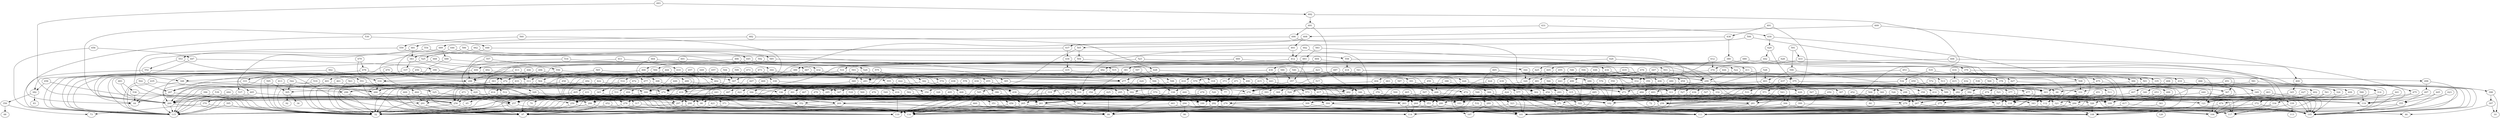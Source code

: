 digraph Pairs {
	256 -> 32
	256 -> 97
	257 -> 32
	257 -> 116
	258 -> 105
	258 -> 110
	259 -> 97
	259 -> 116
	260 -> 115
	260 -> 32
	261 -> 101
	261 -> 32
	262 -> 257
	262 -> 104
	263 -> 111
	263 -> 114
	264 -> 101
	264 -> 114
	265 -> 111
	265 -> 110
	266 -> 256
	266 -> 110
	267 -> 105
	267 -> 116
	268 -> 258
	268 -> 103
	269 -> 101
	269 -> 115
	270 -> 121
	270 -> 32
	271 -> 116
	271 -> 105
	272 -> 116
	272 -> 32
	273 -> 111
	273 -> 102
	274 -> 100
	274 -> 32
	275 -> 114
	275 -> 111
	276 -> 101
	276 -> 110
	277 -> 262
	277 -> 261
	278 -> 115
	278 -> 101
	279 -> 97
	279 -> 108
	280 -> 46
	280 -> 32
	281 -> 114
	281 -> 101
	282 -> 112
	282 -> 275
	283 -> 268
	283 -> 32
	284 -> 105
	284 -> 99
	285 -> 100
	285 -> 259
	286 -> 115
	286 -> 116
	287 -> 44
	287 -> 32
	288 -> 285
	288 -> 97
	289 -> 101
	289 -> 107
	290 -> 32
	290 -> 99
	291 -> 97
	291 -> 110
	292 -> 117
	292 -> 115
	293 -> 99
	293 -> 271
	294 -> 90
	294 -> 101
	295 -> 294
	295 -> 289
	296 -> 256
	296 -> 32
	297 -> 111
	297 -> 32
	298 -> 279
	298 -> 121
	299 -> 262
	299 -> 101
	300 -> 263
	300 -> 32
	301 -> 265
	301 -> 32
	302 -> 256
	302 -> 108
	303 -> 111
	303 -> 109
	304 -> 117
	304 -> 110
	305 -> 92
	305 -> 34
	306 -> 117
	306 -> 114
	307 -> 273
	307 -> 32
	308 -> 266
	308 -> 298
	309 -> 116
	309 -> 101
	310 -> 105
	310 -> 260
	311 -> 100
	311 -> 101
	312 -> 267
	312 -> 270
	313 -> 295
	313 -> 32
	314 -> 109
	314 -> 105
	315 -> 259
	315 -> 105
	316 -> 266
	316 -> 274
	317 -> 97
	317 -> 114
	318 -> 302
	318 -> 264
	319 -> 278
	319 -> 99
	320 -> 319
	320 -> 306
	321 -> 108
	321 -> 101
	322 -> 116
	322 -> 104
	323 -> 99
	323 -> 104
	324 -> 118
	324 -> 105
	325 -> 257
	325 -> 297
	326 -> 108
	326 -> 111
	327 -> 111
	327 -> 108
	328 -> 32
	328 -> 258
	329 -> 99
	329 -> 291
	330 -> 262
	330 -> 259
	331 -> 118
	331 -> 101
	332 -> 118
	332 -> 264
	333 -> 286
	333 -> 260
	334 -> 117
	334 -> 108
	335 -> 267
	335 -> 121
	336 -> 114
	336 -> 269
	337 -> 308
	337 -> 115
	338 -> 259
	338 -> 323
	339 -> 113
	339 -> 117
	340 -> 112
	340 -> 111
	341 -> 110
	341 -> 111
	342 -> 309
	342 -> 274
	343 -> 111
	343 -> 117
	344 -> 320
	344 -> 312
	345 -> 267
	345 -> 104
	346 -> 109
	346 -> 97
	347 -> 99
	347 -> 269
	348 -> 44
	348 -> 266
	349 -> 105
	349 -> 102
	350 -> 32
	350 -> 102
	351 -> 101
	351 -> 99
	352 -> 101
	352 -> 97
	353 -> 105
	353 -> 115
	354 -> 304
	354 -> 116
	355 -> 105
	355 -> 101
	356 -> 73
	356 -> 68
	357 -> 293
	357 -> 265
	358 -> 119
	358 -> 263
	359 -> 358
	359 -> 107
	360 -> 105
	360 -> 103
	361 -> 101
	361 -> 120
	362 -> 326
	362 -> 103
	363 -> 329
	363 -> 32
	364 -> 318
	364 -> 116
	365 -> 280
	365 -> 65
	366 -> 284
	366 -> 259
	367 -> 108
	367 -> 121
	368 -> 98
	368 -> 101
	369 -> 98
	369 -> 270
	370 -> 73
	370 -> 110
	371 -> 104
	371 -> 97
	372 -> 105
	372 -> 111
	373 -> 256
	373 -> 293
	374 -> 373
	374 -> 118
	375 -> 258
	375 -> 118
	376 -> 269
	376 -> 271
	377 -> 109
	377 -> 101
	378 -> 303
	378 -> 282
	379 -> 378
	379 -> 314
	380 -> 379
	380 -> 278
	381 -> 354
	381 -> 283
	382 -> 356
	382 -> 83
	383 -> 337
	383 -> 272
	384 -> 282
	384 -> 324
	385 -> 293
	385 -> 301
	386 -> 116
	386 -> 276
	387 -> 263
	387 -> 109
	388 -> 261
	388 -> 273
	389 -> 318
	389 -> 272
	390 -> 308
	390 -> 333
	391 -> 100
	391 -> 366
	392 -> 103
	392 -> 104
	393 -> 259
	393 -> 101
	394 -> 264
	394 -> 32
	395 -> 32
	395 -> 115
	396 -> 116
	396 -> 260
	397 -> 46
	397 -> 10
	398 -> 397
	398 -> 10
	399 -> 99
	399 -> 105
	400 -> 119
	400 -> 345
	401 -> 266
	401 -> 32
	402 -> 284
	402 -> 372
	403 -> 402
	403 -> 292
	404 -> 376
	404 -> 103
	405 -> 263
	405 -> 260
	406 -> 109
	406 -> 338
	407 -> 339
	407 -> 264
	408 -> 407
	408 -> 121
	409 -> 104
	409 -> 121
	410 -> 409
	410 -> 340
	411 -> 410
	411 -> 322
	412 -> 411
	412 -> 269
	413 -> 330
	413 -> 32
	414 -> 102
	414 -> 284
	415 -> 315
	415 -> 301
	416 -> 264
	416 -> 110
	417 -> 105
	417 -> 114
	418 -> 277
	418 -> 102
	419 -> 101
	419 -> 260
	420 -> 257
	420 -> 114
	421 -> 97
	421 -> 99
	422 -> 362
	422 -> 260
	423 -> 268
	423 -> 277
	424 -> 111
	424 -> 100
	425 -> 261
	425 -> 99
	426 -> 311
	426 -> 309
	427 -> 314
	427 -> 392
	428 -> 427
	428 -> 272
	429 -> 399
	429 -> 100
	430 -> 277
	430 -> 99
	431 -> 280
	431 -> 370
	432 -> 299
	432 -> 256
	433 -> 374
	433 -> 335
	434 -> 375
	434 -> 404
	435 -> 391
	435 -> 405
	436 -> 435
	436 -> 273
	437 -> 436
	437 -> 290
	438 -> 437
	438 -> 380
	439 -> 292
	439 -> 261
	440 -> 267
	440 -> 32
	441 -> 105
	441 -> 109
	442 -> 104
	442 -> 381
	443 -> 282
	443 -> 347
	444 -> 443
	444 -> 260
	445 -> 119
	445 -> 104
	446 -> 313
	446 -> 288
	447 -> 44
	447 -> 390
	448 -> 299
	448 -> 383
	449 -> 116
	449 -> 416
	450 -> 287
	450 -> 313
	451 -> 111
	451 -> 112
	452 -> 109
	452 -> 263
	453 -> 384
	453 -> 311
	454 -> 257
	454 -> 119
	455 -> 454
	455 -> 297
	456 -> 101
	456 -> 116
	457 -> 283
	457 -> 288
	458 -> 266
	458 -> 270
	459 -> 315
	459 -> 265
	460 -> 116
	460 -> 114
	461 -> 287
	461 -> 258
	462 -> 332
	462 -> 115
	463 -> 105
	463 -> 281
	464 -> 290
	464 -> 291
	465 -> 341
	465 -> 271
	466 -> 348
	466 -> 100
	467 -> 257
	467 -> 111
	468 -> 290
	468 -> 281
	469 -> 468
	469 -> 259
	470 -> 100
	470 -> 269
	471 -> 101
	471 -> 274
	472 -> 103
	472 -> 258
	473 -> 263
	473 -> 272
	474 -> 104
	474 -> 111
	475 -> 474
	475 -> 119
	476 -> 280
	476 -> 70
	477 -> 327
	477 -> 321
	478 -> 32
	478 -> 112
	479 -> 97
	479 -> 100
	480 -> 108
	480 -> 270
	481 -> 429
	481 -> 276
	482 -> 272
	482 -> 426
	483 -> 482
	483 -> 357
	484 -> 112
	484 -> 265
	485 -> 115
	485 -> 261
	486 -> 344
	486 -> 288
	487 -> 267
	487 -> 115
	488 -> 361
	488 -> 112
	489 -> 350
	489 -> 300
	490 -> 360
	490 -> 110
	491 -> 258
	491 -> 438
	492 -> 268
	492 -> 296
	493 -> 412
	493 -> 310
	494 -> 256
	494 -> 100
	495 -> 258
	495 -> 32
	496 -> 277
	496 -> 115
	497 -> 121
	497 -> 355
	498 -> 497
	498 -> 108
	499 -> 336
	499 -> 334
	500 -> 108
	500 -> 261
	501 -> 303
	501 -> 109
	502 -> 287
	502 -> 115
	503 -> 320
	503 -> 335
	504 -> 503
	504 -> 257
	505 -> 504
	505 -> 352
	506 -> 505
	506 -> 109
	507 -> 118
	507 -> 261
	508 -> 327
	508 -> 331
	509 -> 280
	509 -> 84
	510 -> 342
	510 -> 98
	511 -> 109
	511 -> 112
	512 -> 276
	512 -> 32
	513 -> 282
	513 -> 331
	514 -> 365
	514 -> 110
	515 -> 514
	515 -> 298
	516 -> 515
	516 -> 333
	517 -> 346
	517 -> 270
	518 -> 286
	518 -> 263
	519 -> 287
	519 -> 300
	520 -> 103
	520 -> 276
	521 -> 275
	521 -> 109
	522 -> 299
	522 -> 417
	523 -> 522
	523 -> 32
	524 -> 265
	524 -> 100
	525 -> 382
	525 -> 364
	526 -> 281
	526 -> 112
	527 -> 292
	527 -> 112
	528 -> 527
	528 -> 403
	529 -> 369
	529 -> 295
	530 -> 44
	530 -> 448
	531 -> 256
	531 -> 99
	532 -> 99
	532 -> 101
	533 -> 121
	533 -> 286
	534 -> 533
	534 -> 101
	535 -> 534
	535 -> 109
	536 -> 44
	536 -> 256
	537 -> 115
	537 -> 278
	538 -> 281
	538 -> 324
	539 -> 260
	539 -> 278
	540 -> 343
	540 -> 272
	541 -> 273
	541 -> 277
	542 -> 305
	542 -> 325
	543 -> 111
	543 -> 306
	544 -> 419
	544 -> 307
	545 -> 110
	545 -> 456
	546 -> 545
	546 -> 359
	547 -> 267
	547 -> 263
	548 -> 343
	548 -> 116
	549 -> 263
	549 -> 290
	550 -> 273
	550 -> 102
	551 -> 420
	551 -> 291
	552 -> 551
	552 -> 115
	553 -> 552
	553 -> 97
	554 -> 553
	554 -> 385
	555 -> 265
	555 -> 386
	556 -> 555
	556 -> 272
	557 -> 556
	557 -> 288
	558 -> 418
	558 -> 387
	559 -> 558
	559 -> 32
	560 -> 559
	560 -> 307
	561 -> 117
	561 -> 109
	562 -> 115
	562 -> 316
	563 -> 420
	563 -> 97
	564 -> 302
	564 -> 115
	565 -> 564
	565 -> 297
	566 -> 303
	566 -> 261
	567 -> 117
	567 -> 286
	568 -> 105
	568 -> 301
	569 -> 98
	569 -> 261
	570 -> 256
	570 -> 112
	571 -> 258
	571 -> 279
	572 -> 571
	572 -> 367
	573 -> 100
	573 -> 111
	574 -> 573
	574 -> 419
	575 -> 574
	575 -> 341
	576 -> 477
	576 -> 99
	577 -> 111
	577 -> 322
	578 -> 577
	578 -> 394
	579 -> 350
	579 -> 304
	580 -> 579
	580 -> 357
	581 -> 398
	581 -> 66
	582 -> 115
	582 -> 112
	583 -> 481
	583 -> 483
	584 -> 316
	584 -> 336
	585 -> 584
	585 -> 484
	586 -> 585
	586 -> 485
	587 -> 368
	587 -> 472
	588 -> 326
	588 -> 119
	589 -> 109
	589 -> 279
	590 -> 589
	590 -> 403
	591 -> 590
	591 -> 433
	592 -> 434
	592 -> 259
	593 -> 455
	593 -> 98
	594 -> 406
	594 -> 268
	595 -> 305
	595 -> 32
	596 -> 77
	596 -> 338
	597 -> 596
	597 -> 283
	598 -> 377
	598 -> 291
	599 -> 598
	599 -> 260
	600 -> 489
	600 -> 115
	601 -> 600
	601 -> 490
	602 -> 260
	602 -> 307
	603 -> 280
	603 -> 72
	604 -> 603
	604 -> 381
	605 -> 359
	605 -> 283
	606 -> 605
	606 -> 400
	607 -> 274
	607 -> 265
	608 -> 493
	608 -> 307
	609 -> 608
	609 -> 475
	610 -> 494
	610 -> 462
	611 -> 610
	611 -> 317
	612 -> 374
	612 -> 312
	613 -> 464
	613 -> 32
	614 -> 352
	614 -> 115
	615 -> 614
	615 -> 105
	616 -> 615
	616 -> 367
	617 -> 256
	617 -> 117
	618 -> 617
	618 -> 116
	619 -> 618
	619 -> 303
	620 -> 310
	620 -> 100
	621 -> 351
	621 -> 97
	622 -> 621
	622 -> 439
	623 -> 108
	623 -> 355
	624 -> 305
	624 -> 488
	625 -> 498
	625 -> 274
	626 -> 625
	626 -> 499
	627 -> 267
	627 -> 105
	628 -> 430
	628 -> 501
	629 -> 442
	629 -> 375
	630 -> 629
	630 -> 508
	631 -> 630
	631 -> 260
	632 -> 509
	632 -> 104
	633 -> 32
	633 -> 310
	634 -> 102
	634 -> 300
	635 -> 296
	635 -> 115
	636 -> 276
	636 -> 271
	637 -> 636
	637 -> 414
	638 -> 32
	638 -> 377
	639 -> 322
	639 -> 424
	640 -> 281
	640 -> 339
	641 -> 260
	641 -> 102
	642 -> 412
	642 -> 353
	643 -> 97
	643 -> 511
	644 -> 643
	644 -> 321
	645 -> 466
	645 -> 262
	646 -> 645
	646 -> 512
	647 -> 353
	647 -> 513
	648 -> 299
	648 -> 270
	649 -> 265
	649 -> 401
	650 -> 109
	650 -> 276
	651 -> 105
	651 -> 331
	652 -> 116
	652 -> 97
	653 -> 112
	653 -> 101
	654 -> 121
	654 -> 524
	655 -> 654
	655 -> 277
	656 -> 115
	656 -> 447
	657 -> 363
	657 -> 439
	658 -> 32
	658 -> 382
	659 -> 280
	659 -> 66
	660 -> 299
	660 -> 389
	661 -> 111
	661 -> 116
	662 -> 277
	662 -> 525
	663 -> 264
	663 -> 393
	664 -> 274
	664 -> 529
	665 -> 304
	665 -> 312
	666 -> 349
	666 -> 284
	667 -> 313
	667 -> 362
	668 -> 667
	668 -> 115
	669 -> 97
	669 -> 278
	670 -> 288
	670 -> 32
	671 -> 256
	671 -> 98
	672 -> 116
	672 -> 365
	673 -> 116
	673 -> 277
	674 -> 118
	674 -> 279
	675 -> 674
	675 -> 105
	676 -> 675
	676 -> 285
	677 -> 531
	677 -> 347
	678 -> 677
	678 -> 115
	679 -> 678
	679 -> 325
	680 -> 510
	680 -> 121
	681 -> 348
	681 -> 383
	682 -> 681
	682 -> 428
	683 -> 536
	683 -> 260
	684 -> 371
	684 -> 260
	685 -> 276
	685 -> 101
	686 -> 685
	686 -> 102
	687 -> 686
	687 -> 487
	688 -> 432
	688 -> 537
	689 -> 688
	689 -> 272
	690 -> 689
	690 -> 281
	691 -> 690
	691 -> 346
	692 -> 691
	692 -> 258
	693 -> 692
	693 -> 260
}
